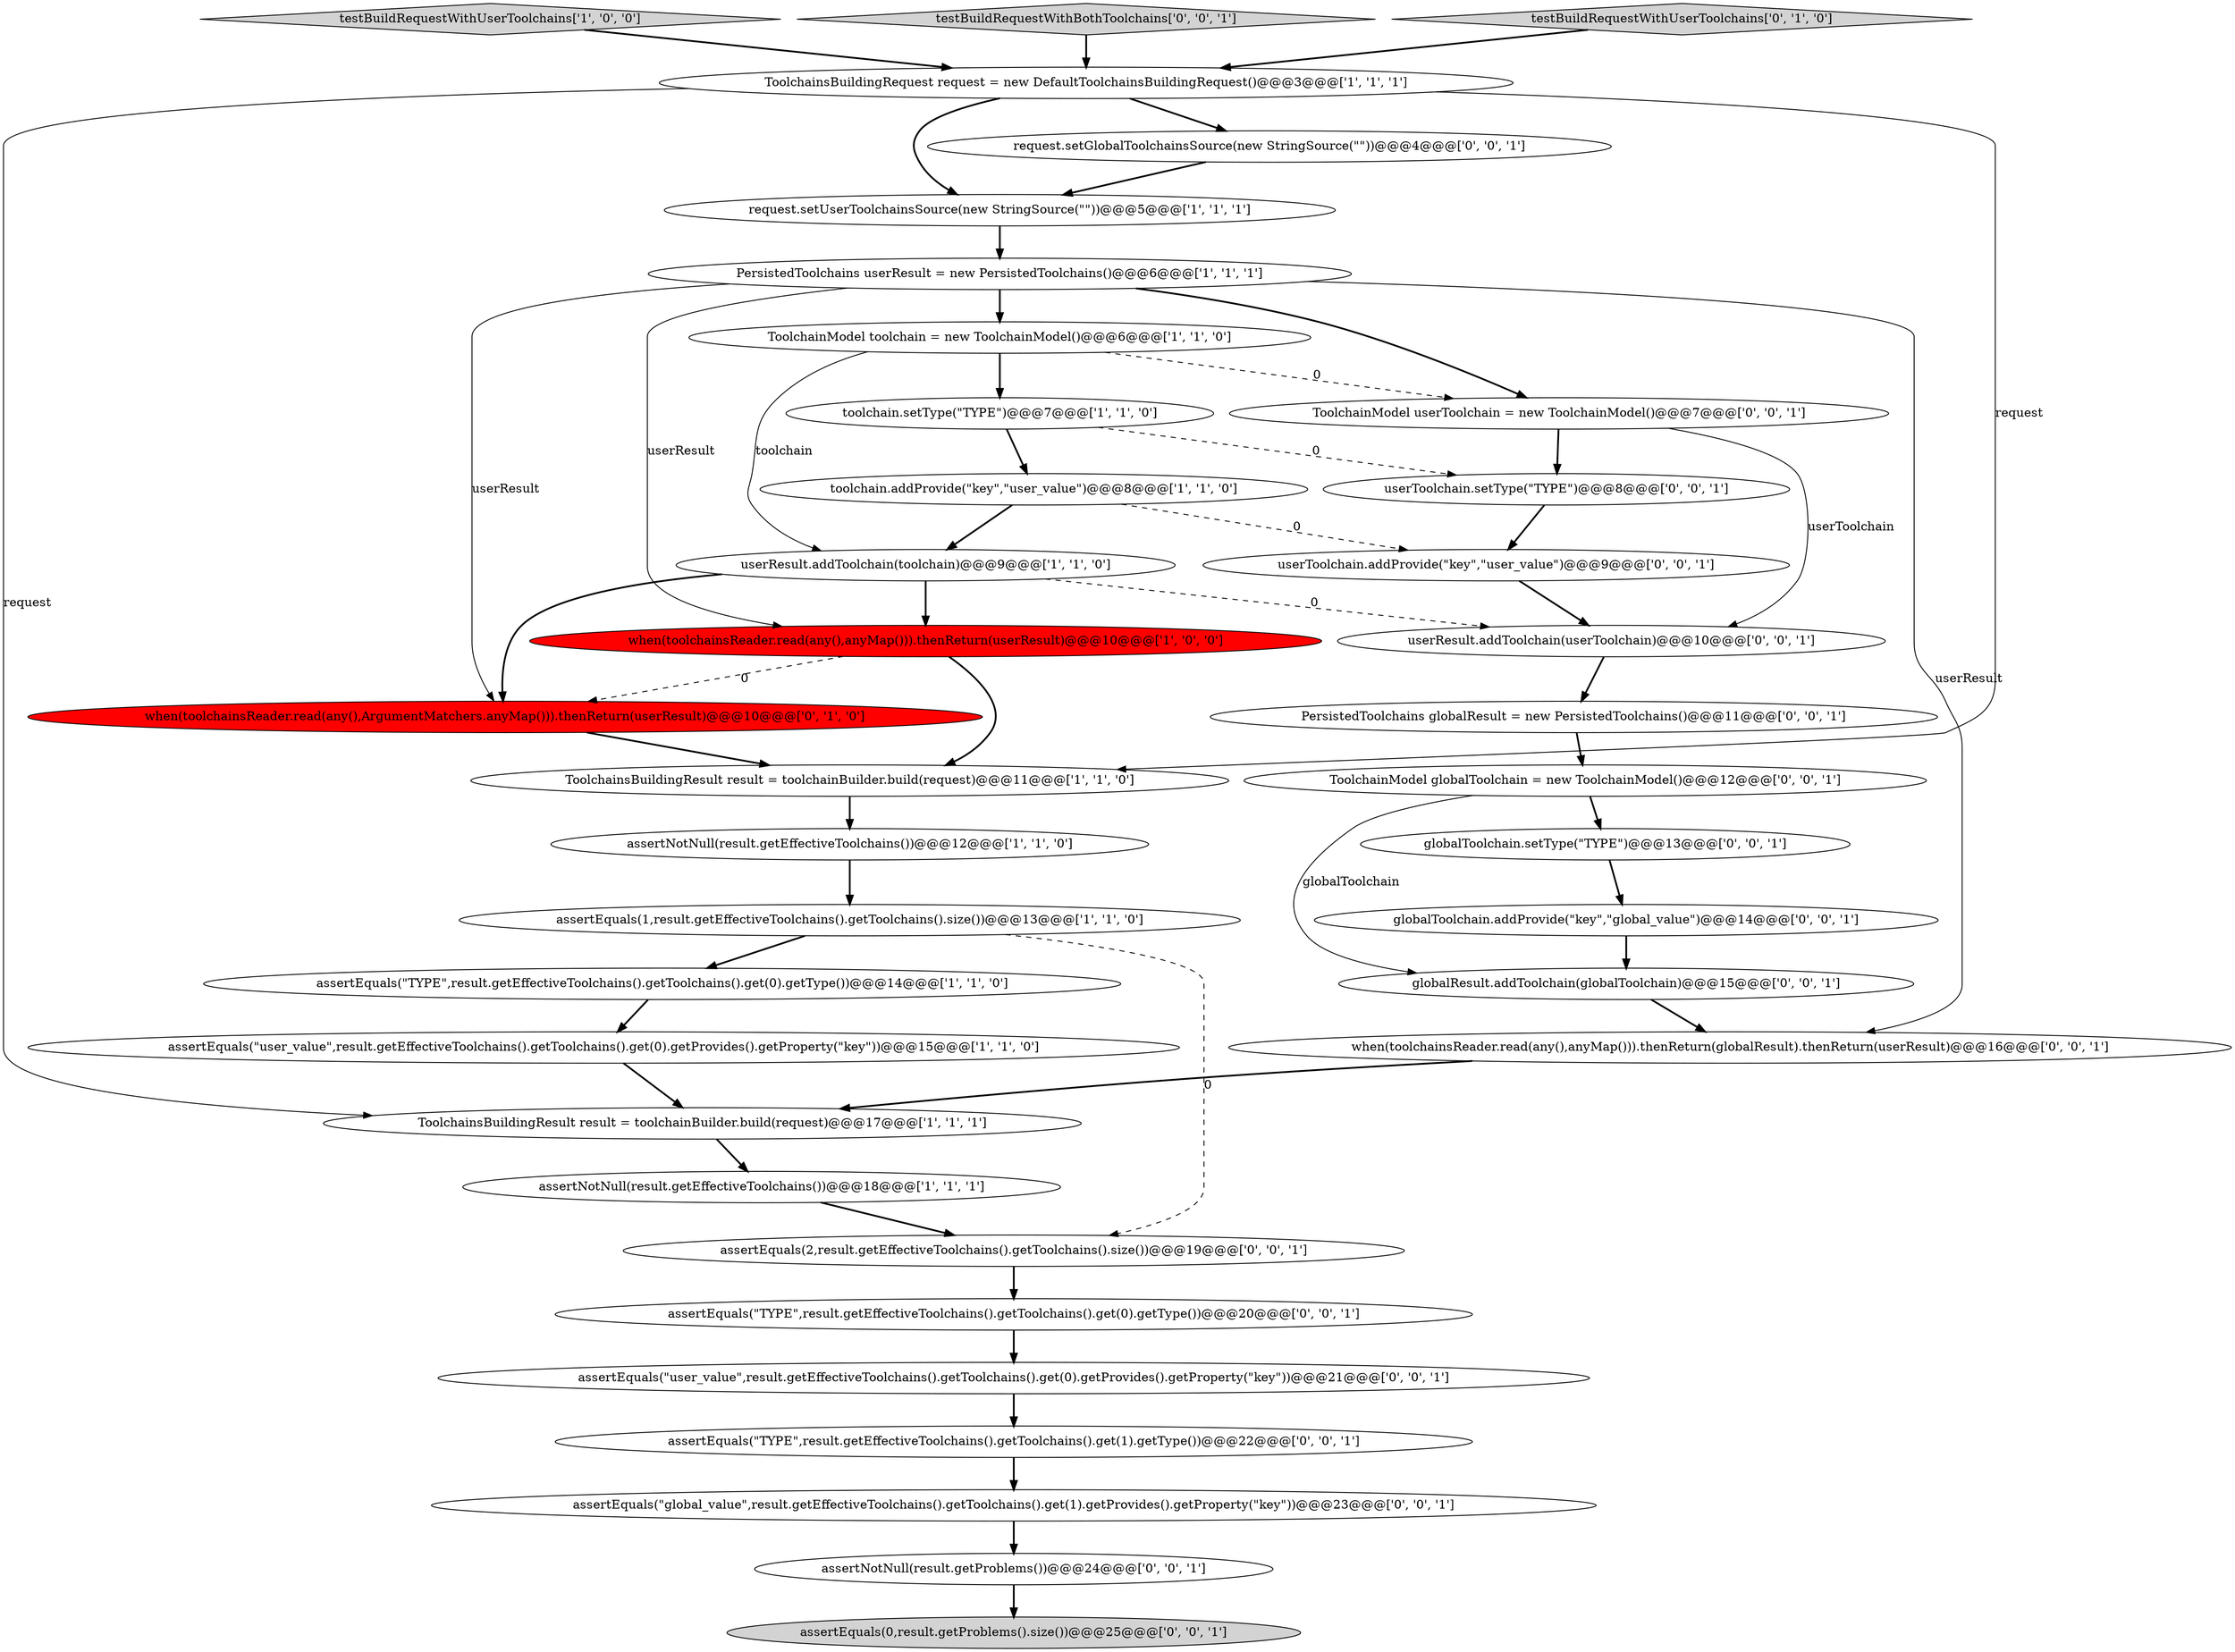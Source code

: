 digraph {
26 [style = filled, label = "ToolchainModel userToolchain = new ToolchainModel()@@@7@@@['0', '0', '1']", fillcolor = white, shape = ellipse image = "AAA0AAABBB3BBB"];
34 [style = filled, label = "assertEquals(2,result.getEffectiveToolchains().getToolchains().size())@@@19@@@['0', '0', '1']", fillcolor = white, shape = ellipse image = "AAA0AAABBB3BBB"];
3 [style = filled, label = "assertEquals(\"user_value\",result.getEffectiveToolchains().getToolchains().get(0).getProvides().getProperty(\"key\"))@@@15@@@['1', '1', '0']", fillcolor = white, shape = ellipse image = "AAA0AAABBB1BBB"];
22 [style = filled, label = "assertEquals(\"TYPE\",result.getEffectiveToolchains().getToolchains().get(0).getType())@@@20@@@['0', '0', '1']", fillcolor = white, shape = ellipse image = "AAA0AAABBB3BBB"];
14 [style = filled, label = "assertEquals(\"TYPE\",result.getEffectiveToolchains().getToolchains().get(0).getType())@@@14@@@['1', '1', '0']", fillcolor = white, shape = ellipse image = "AAA0AAABBB1BBB"];
15 [style = filled, label = "assertNotNull(result.getEffectiveToolchains())@@@12@@@['1', '1', '0']", fillcolor = white, shape = ellipse image = "AAA0AAABBB1BBB"];
23 [style = filled, label = "PersistedToolchains globalResult = new PersistedToolchains()@@@11@@@['0', '0', '1']", fillcolor = white, shape = ellipse image = "AAA0AAABBB3BBB"];
31 [style = filled, label = "globalResult.addToolchain(globalToolchain)@@@15@@@['0', '0', '1']", fillcolor = white, shape = ellipse image = "AAA0AAABBB3BBB"];
35 [style = filled, label = "assertNotNull(result.getProblems())@@@24@@@['0', '0', '1']", fillcolor = white, shape = ellipse image = "AAA0AAABBB3BBB"];
20 [style = filled, label = "when(toolchainsReader.read(any(),anyMap())).thenReturn(globalResult).thenReturn(userResult)@@@16@@@['0', '0', '1']", fillcolor = white, shape = ellipse image = "AAA0AAABBB3BBB"];
9 [style = filled, label = "testBuildRequestWithUserToolchains['1', '0', '0']", fillcolor = lightgray, shape = diamond image = "AAA0AAABBB1BBB"];
19 [style = filled, label = "globalToolchain.addProvide(\"key\",\"global_value\")@@@14@@@['0', '0', '1']", fillcolor = white, shape = ellipse image = "AAA0AAABBB3BBB"];
10 [style = filled, label = "when(toolchainsReader.read(any(),anyMap())).thenReturn(userResult)@@@10@@@['1', '0', '0']", fillcolor = red, shape = ellipse image = "AAA1AAABBB1BBB"];
28 [style = filled, label = "userToolchain.addProvide(\"key\",\"user_value\")@@@9@@@['0', '0', '1']", fillcolor = white, shape = ellipse image = "AAA0AAABBB3BBB"];
30 [style = filled, label = "globalToolchain.setType(\"TYPE\")@@@13@@@['0', '0', '1']", fillcolor = white, shape = ellipse image = "AAA0AAABBB3BBB"];
8 [style = filled, label = "request.setUserToolchainsSource(new StringSource(\"\"))@@@5@@@['1', '1', '1']", fillcolor = white, shape = ellipse image = "AAA0AAABBB1BBB"];
11 [style = filled, label = "ToolchainModel toolchain = new ToolchainModel()@@@6@@@['1', '1', '0']", fillcolor = white, shape = ellipse image = "AAA0AAABBB1BBB"];
5 [style = filled, label = "toolchain.setType(\"TYPE\")@@@7@@@['1', '1', '0']", fillcolor = white, shape = ellipse image = "AAA0AAABBB1BBB"];
16 [style = filled, label = "when(toolchainsReader.read(any(),ArgumentMatchers.anyMap())).thenReturn(userResult)@@@10@@@['0', '1', '0']", fillcolor = red, shape = ellipse image = "AAA1AAABBB2BBB"];
6 [style = filled, label = "toolchain.addProvide(\"key\",\"user_value\")@@@8@@@['1', '1', '0']", fillcolor = white, shape = ellipse image = "AAA0AAABBB1BBB"];
13 [style = filled, label = "userResult.addToolchain(toolchain)@@@9@@@['1', '1', '0']", fillcolor = white, shape = ellipse image = "AAA0AAABBB1BBB"];
27 [style = filled, label = "assertEquals(0,result.getProblems().size())@@@25@@@['0', '0', '1']", fillcolor = lightgray, shape = ellipse image = "AAA0AAABBB3BBB"];
1 [style = filled, label = "ToolchainsBuildingResult result = toolchainBuilder.build(request)@@@17@@@['1', '1', '1']", fillcolor = white, shape = ellipse image = "AAA0AAABBB1BBB"];
24 [style = filled, label = "assertEquals(\"TYPE\",result.getEffectiveToolchains().getToolchains().get(1).getType())@@@22@@@['0', '0', '1']", fillcolor = white, shape = ellipse image = "AAA0AAABBB3BBB"];
25 [style = filled, label = "userToolchain.setType(\"TYPE\")@@@8@@@['0', '0', '1']", fillcolor = white, shape = ellipse image = "AAA0AAABBB3BBB"];
18 [style = filled, label = "ToolchainModel globalToolchain = new ToolchainModel()@@@12@@@['0', '0', '1']", fillcolor = white, shape = ellipse image = "AAA0AAABBB3BBB"];
0 [style = filled, label = "assertEquals(1,result.getEffectiveToolchains().getToolchains().size())@@@13@@@['1', '1', '0']", fillcolor = white, shape = ellipse image = "AAA0AAABBB1BBB"];
4 [style = filled, label = "PersistedToolchains userResult = new PersistedToolchains()@@@6@@@['1', '1', '1']", fillcolor = white, shape = ellipse image = "AAA0AAABBB1BBB"];
36 [style = filled, label = "assertEquals(\"user_value\",result.getEffectiveToolchains().getToolchains().get(0).getProvides().getProperty(\"key\"))@@@21@@@['0', '0', '1']", fillcolor = white, shape = ellipse image = "AAA0AAABBB3BBB"];
7 [style = filled, label = "assertNotNull(result.getEffectiveToolchains())@@@18@@@['1', '1', '1']", fillcolor = white, shape = ellipse image = "AAA0AAABBB1BBB"];
21 [style = filled, label = "testBuildRequestWithBothToolchains['0', '0', '1']", fillcolor = lightgray, shape = diamond image = "AAA0AAABBB3BBB"];
32 [style = filled, label = "assertEquals(\"global_value\",result.getEffectiveToolchains().getToolchains().get(1).getProvides().getProperty(\"key\"))@@@23@@@['0', '0', '1']", fillcolor = white, shape = ellipse image = "AAA0AAABBB3BBB"];
17 [style = filled, label = "testBuildRequestWithUserToolchains['0', '1', '0']", fillcolor = lightgray, shape = diamond image = "AAA0AAABBB2BBB"];
29 [style = filled, label = "userResult.addToolchain(userToolchain)@@@10@@@['0', '0', '1']", fillcolor = white, shape = ellipse image = "AAA0AAABBB3BBB"];
33 [style = filled, label = "request.setGlobalToolchainsSource(new StringSource(\"\"))@@@4@@@['0', '0', '1']", fillcolor = white, shape = ellipse image = "AAA0AAABBB3BBB"];
2 [style = filled, label = "ToolchainsBuildingResult result = toolchainBuilder.build(request)@@@11@@@['1', '1', '0']", fillcolor = white, shape = ellipse image = "AAA0AAABBB1BBB"];
12 [style = filled, label = "ToolchainsBuildingRequest request = new DefaultToolchainsBuildingRequest()@@@3@@@['1', '1', '1']", fillcolor = white, shape = ellipse image = "AAA0AAABBB1BBB"];
13->10 [style = bold, label=""];
14->3 [style = bold, label=""];
28->29 [style = bold, label=""];
32->35 [style = bold, label=""];
35->27 [style = bold, label=""];
25->28 [style = bold, label=""];
3->1 [style = bold, label=""];
19->31 [style = bold, label=""];
4->10 [style = solid, label="userResult"];
13->29 [style = dashed, label="0"];
26->25 [style = bold, label=""];
11->26 [style = dashed, label="0"];
24->32 [style = bold, label=""];
4->20 [style = solid, label="userResult"];
4->26 [style = bold, label=""];
18->30 [style = bold, label=""];
5->25 [style = dashed, label="0"];
29->23 [style = bold, label=""];
20->1 [style = bold, label=""];
16->2 [style = bold, label=""];
1->7 [style = bold, label=""];
13->16 [style = bold, label=""];
34->22 [style = bold, label=""];
21->12 [style = bold, label=""];
11->13 [style = solid, label="toolchain"];
30->19 [style = bold, label=""];
11->5 [style = bold, label=""];
6->28 [style = dashed, label="0"];
0->14 [style = bold, label=""];
17->12 [style = bold, label=""];
7->34 [style = bold, label=""];
36->24 [style = bold, label=""];
12->1 [style = solid, label="request"];
5->6 [style = bold, label=""];
12->8 [style = bold, label=""];
4->16 [style = solid, label="userResult"];
15->0 [style = bold, label=""];
6->13 [style = bold, label=""];
22->36 [style = bold, label=""];
2->15 [style = bold, label=""];
12->33 [style = bold, label=""];
0->34 [style = dashed, label="0"];
12->2 [style = solid, label="request"];
18->31 [style = solid, label="globalToolchain"];
10->2 [style = bold, label=""];
9->12 [style = bold, label=""];
10->16 [style = dashed, label="0"];
8->4 [style = bold, label=""];
31->20 [style = bold, label=""];
4->11 [style = bold, label=""];
33->8 [style = bold, label=""];
23->18 [style = bold, label=""];
26->29 [style = solid, label="userToolchain"];
}
